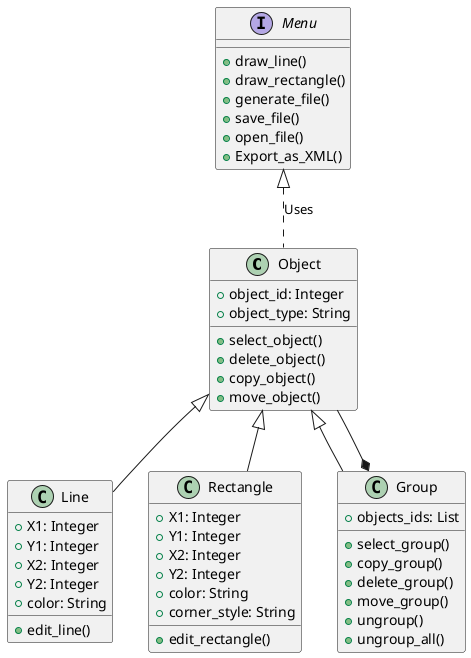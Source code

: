 @startuml

class Object {
+ object_id: Integer
+ object_type: String
+ select_object()
+ delete_object()
+ copy_object()
+ move_object()
}

class Line {
+ X1: Integer
+ Y1: Integer
+ X2: Integer
+ Y2: Integer
+ color: String
+ edit_line()
}

class Rectangle {
+ X1: Integer
+ Y1: Integer
+ X2: Integer
+ Y2: Integer
+ color: String
+ corner_style: String
+ edit_rectangle()
}

class Group {
+ objects_ids: List
+ select_group()
+ copy_group()
+ delete_group()
+ move_group()
+ ungroup()
+ ungroup_all()
}

interface Menu {
    + draw_line()
    + draw_rectangle()
    + generate_file()
    + save_file()
    + open_file()
    + Export_as_XML()
}

Object <|-- Line
Object <|-- Rectangle
Object <|-- Group
Menu  <|.. Object: Uses
Group *-- Object

@enduml
